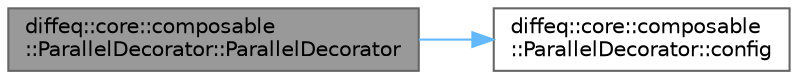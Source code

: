 digraph "diffeq::core::composable::ParallelDecorator::ParallelDecorator"
{
 // LATEX_PDF_SIZE
  bgcolor="transparent";
  edge [fontname=Helvetica,fontsize=10,labelfontname=Helvetica,labelfontsize=10];
  node [fontname=Helvetica,fontsize=10,shape=box,height=0.2,width=0.4];
  rankdir="LR";
  Node1 [id="Node000001",label="diffeq::core::composable\l::ParallelDecorator::ParallelDecorator",height=0.2,width=0.4,color="gray40", fillcolor="grey60", style="filled", fontcolor="black",tooltip="Construct parallel decorator."];
  Node1 -> Node2 [id="edge1_Node000001_Node000002",color="steelblue1",style="solid",tooltip=" "];
  Node2 [id="Node000002",label="diffeq::core::composable\l::ParallelDecorator::config",height=0.2,width=0.4,color="grey40", fillcolor="white", style="filled",URL="$classdiffeq_1_1core_1_1composable_1_1_parallel_decorator.html#a40086ef1ccfed03ea3d4b4fd20706c26",tooltip="Access and modify parallel configuration."];
}
